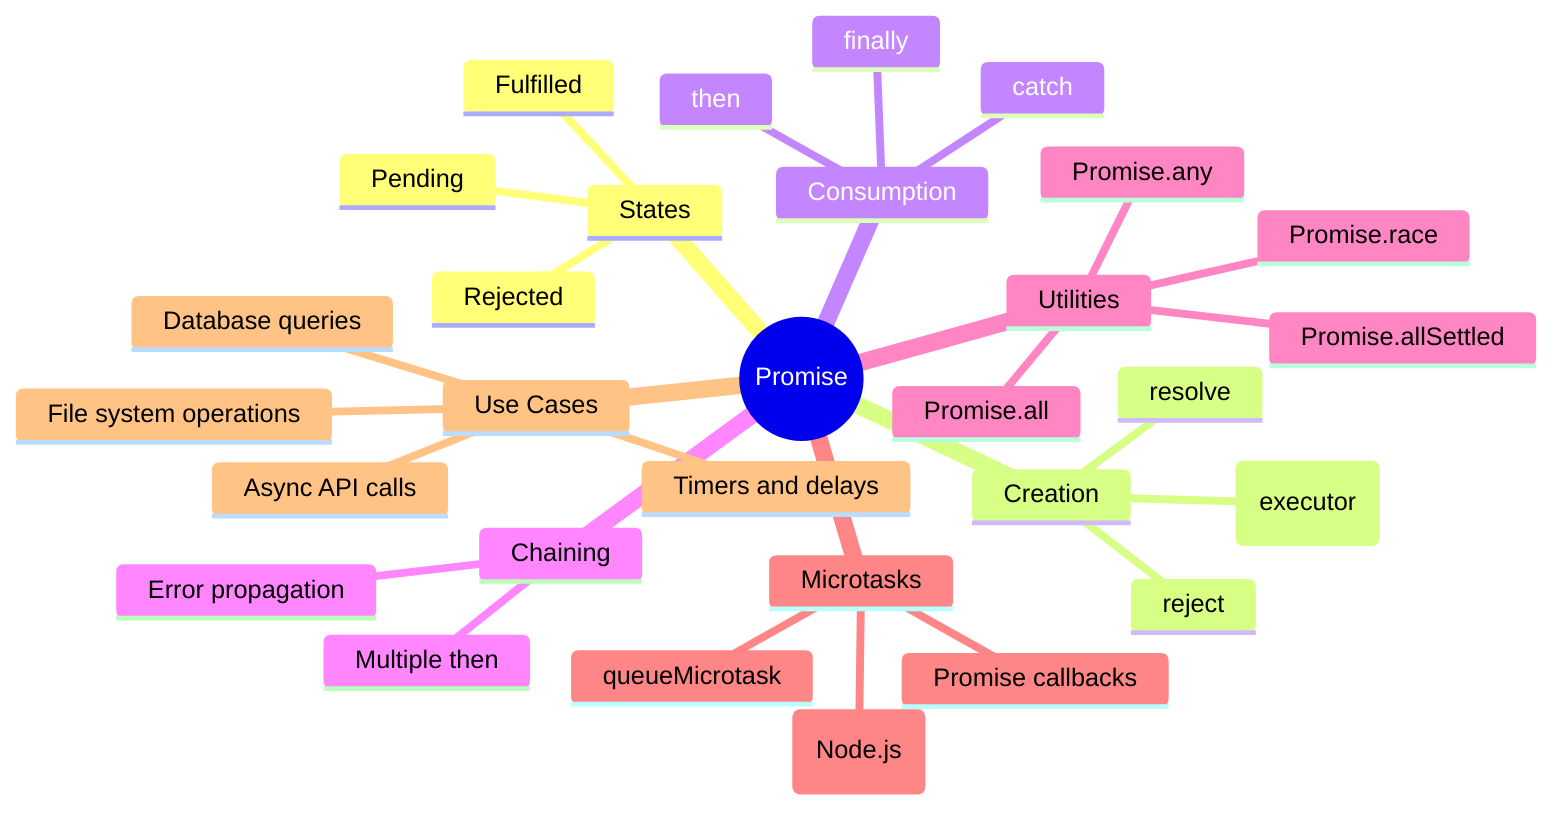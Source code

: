 mindmap
  root((Promise))
    States
      Pending
      Fulfilled
      Rejected
    Creation
      new Promise(executor)
      resolve
      reject
    Consumption
      then
      catch
      finally
    Chaining
      Multiple then
      Error propagation
    Utilities
      Promise.all
      Promise.allSettled
      Promise.race
      Promise.any
    Microtasks
      Promise callbacks
      queueMicrotask
      process.nextTick (Node.js)
    Use Cases
      Async API calls
      File system operations
      Database queries
      Timers and delays